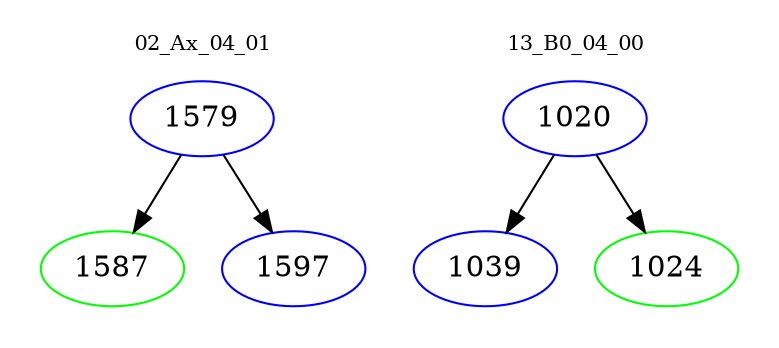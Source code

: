 digraph{
subgraph cluster_0 {
color = white
label = "02_Ax_04_01";
fontsize=10;
T0_1579 [label="1579", color="blue"]
T0_1579 -> T0_1587 [color="black"]
T0_1587 [label="1587", color="green"]
T0_1579 -> T0_1597 [color="black"]
T0_1597 [label="1597", color="blue"]
}
subgraph cluster_1 {
color = white
label = "13_B0_04_00";
fontsize=10;
T1_1020 [label="1020", color="blue"]
T1_1020 -> T1_1039 [color="black"]
T1_1039 [label="1039", color="blue"]
T1_1020 -> T1_1024 [color="black"]
T1_1024 [label="1024", color="green"]
}
}
